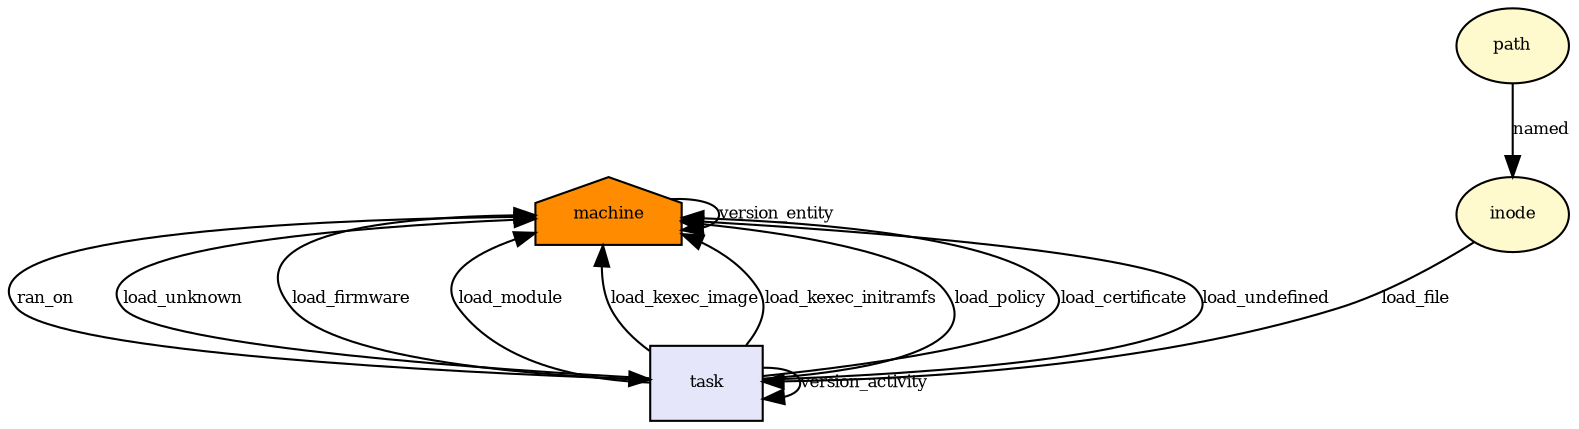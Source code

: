 digraph RGL__DirectedAdjacencyGraph {machine[fontsize = 8,label = machine,shape = house, fillcolor="#ff8c00", style = filled]

task[fontsize = 8,label = task,shape = rectangle, fillcolor="#e6e6fa", style = filled]

machine -> task[fontsize = 8,label = ran_on]

path[fontsize = 8,label = path,shape = ellipse, fillcolor="#fffacd", style = filled]

inode[fontsize = 8,label = inode,shape = ellipse, fillcolor="#fffacd", style = filled]

path -> inode[fontsize = 8,label = named]

inode -> task[fontsize = 8,label = load_file]

task -> task[fontsize = 8,label = version_activity]

task -> machine[fontsize = 8,label = load_unknown]

machine -> machine[fontsize = 8,label = version_entity]

task -> machine[fontsize = 8,label = load_firmware]

task -> machine[fontsize = 8,label = load_module]

task -> machine[fontsize = 8,label = load_kexec_image]

task -> machine[fontsize = 8,label = load_kexec_initramfs]

task -> machine[fontsize = 8,label = load_policy]

task -> machine[fontsize = 8,label = load_certificate]

task -> machine[fontsize = 8,label = load_undefined]

}